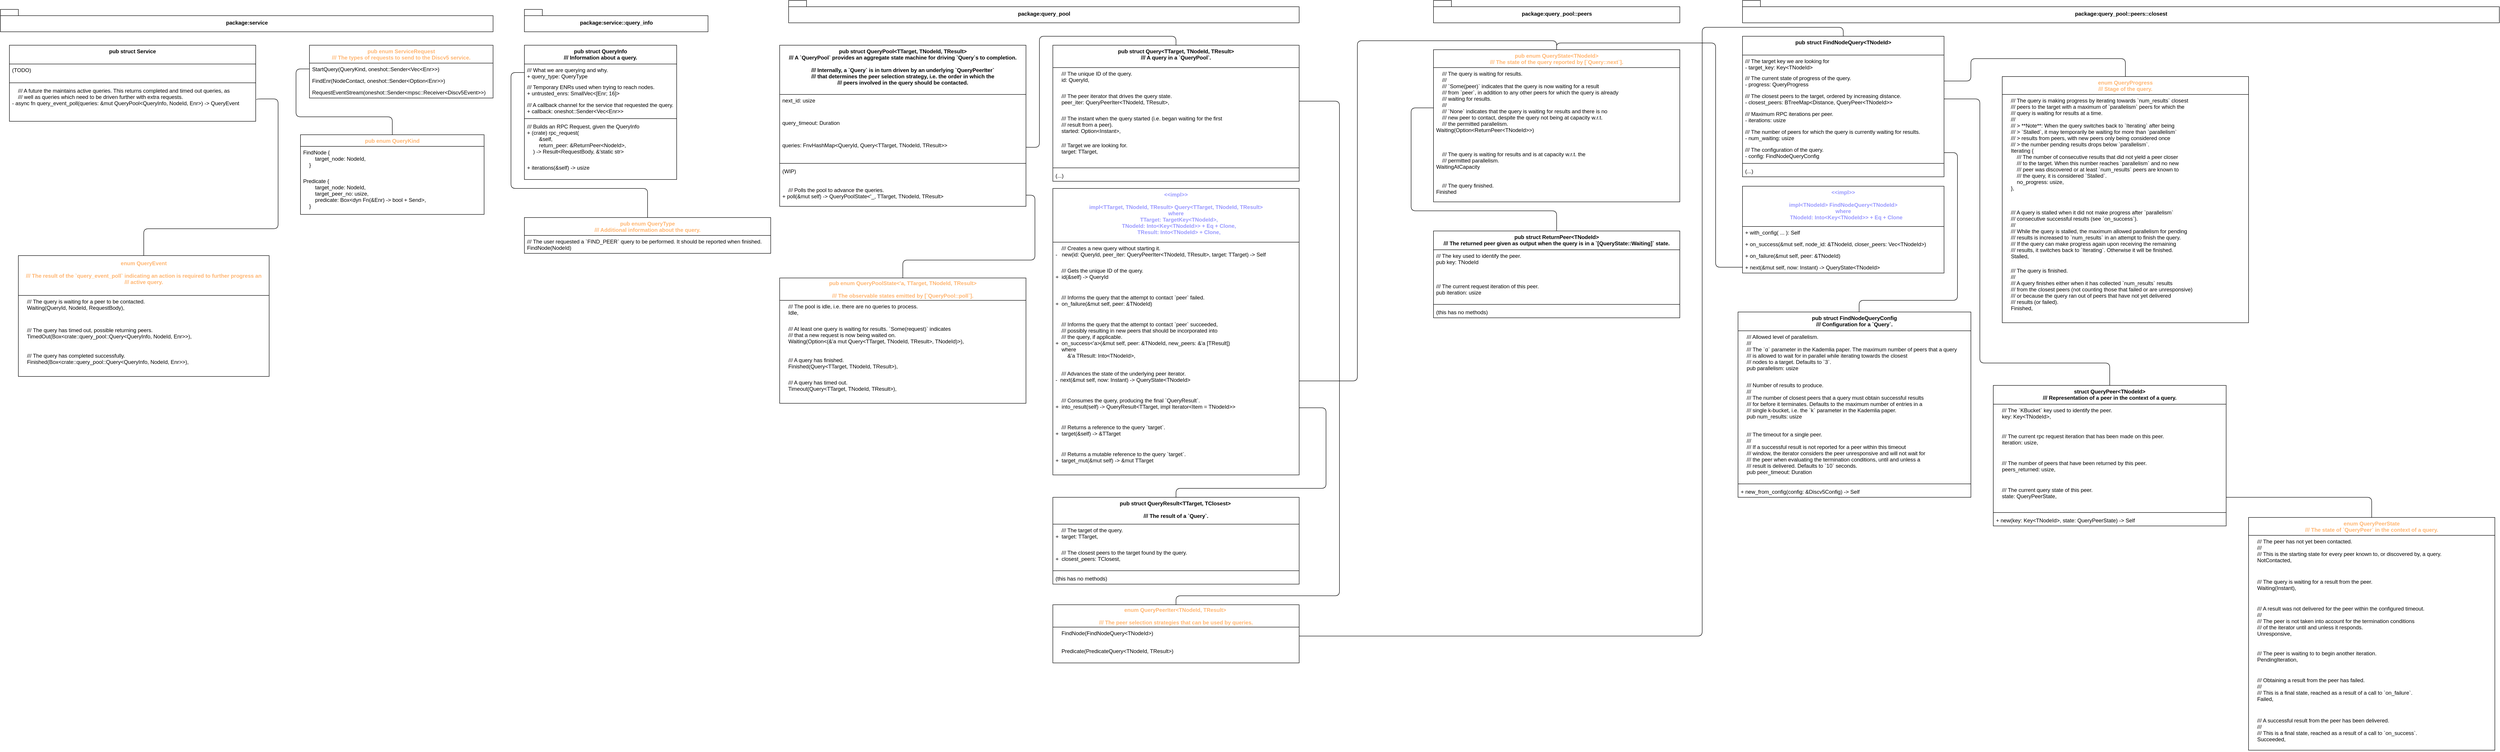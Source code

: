 <mxfile version="13.6.5">
    <diagram id="A8SA5iqdQammDAhF5BSR" name="Page-1">
        <mxGraphModel dx="2166" dy="865" grid="1" gridSize="10" guides="1" tooltips="1" connect="1" arrows="1" fold="1" page="1" pageScale="1" pageWidth="827" pageHeight="1169" math="0" shadow="0">
            <root>
                <mxCell id="0"/>
                <mxCell id="1" parent="0"/>
                <mxCell id="6" value="package:service" style="shape=folder;fontStyle=1;spacingTop=10;tabWidth=40;tabHeight=14;tabPosition=left;html=1;" parent="1" vertex="1">
                    <mxGeometry x="-650" y="40" width="1100" height="50" as="geometry"/>
                </mxCell>
                <mxCell id="7" value="pub enum ServiceRequest&#10;/// The types of requests to send to the Discv5 service." style="swimlane;fontStyle=1;childLayout=stackLayout;horizontal=1;startSize=40;fillColor=none;horizontalStack=0;resizeParent=1;resizeParentMax=0;resizeLast=0;collapsible=1;marginBottom=0;fontColor=#FFB570;" parent="1" vertex="1">
                    <mxGeometry x="40" y="120" width="410" height="118" as="geometry">
                        <mxRectangle x="90" y="140" width="90" height="26" as="alternateBounds"/>
                    </mxGeometry>
                </mxCell>
                <mxCell id="8" value="StartQuery(QueryKind, oneshot::Sender&lt;Vec&lt;Enr&gt;&gt;)" style="text;strokeColor=none;fillColor=none;align=left;verticalAlign=top;spacingLeft=4;spacingRight=4;overflow=hidden;rotatable=0;points=[[0,0.5],[1,0.5]];portConstraint=eastwest;" parent="7" vertex="1">
                    <mxGeometry y="40" width="410" height="26" as="geometry"/>
                </mxCell>
                <mxCell id="9" value="FindEnr(NodeContact, oneshot::Sender&lt;Option&lt;Enr&gt;&gt;)" style="text;strokeColor=none;fillColor=none;align=left;verticalAlign=top;spacingLeft=4;spacingRight=4;overflow=hidden;rotatable=0;points=[[0,0.5],[1,0.5]];portConstraint=eastwest;" parent="7" vertex="1">
                    <mxGeometry y="66" width="410" height="26" as="geometry"/>
                </mxCell>
                <mxCell id="10" value="RequestEventStream(oneshot::Sender&lt;mpsc::Receiver&lt;Discv5Event&gt;&gt;)" style="text;strokeColor=none;fillColor=none;align=left;verticalAlign=top;spacingLeft=4;spacingRight=4;overflow=hidden;rotatable=0;points=[[0,0.5],[1,0.5]];portConstraint=eastwest;" parent="7" vertex="1">
                    <mxGeometry y="92" width="410" height="26" as="geometry"/>
                </mxCell>
                <mxCell id="15" value="" style="endArrow=none;html=1;edgeStyle=orthogonalEdgeStyle;entryX=0.5;entryY=0;entryDx=0;entryDy=0;" parent="1" source="8" target="11" edge="1">
                    <mxGeometry relative="1" as="geometry">
                        <mxPoint x="110" y="550" as="sourcePoint"/>
                        <mxPoint x="270" y="550" as="targetPoint"/>
                        <Array as="points">
                            <mxPoint x="10" y="173"/>
                            <mxPoint x="10" y="280"/>
                            <mxPoint x="225" y="280"/>
                        </Array>
                    </mxGeometry>
                </mxCell>
                <mxCell id="11" value="pub enum QueryKind" style="swimlane;fontStyle=1;childLayout=stackLayout;horizontal=1;startSize=26;fillColor=none;horizontalStack=0;resizeParent=1;resizeParentMax=0;resizeLast=0;collapsible=1;marginBottom=0;fontColor=#FFB570;" parent="1" vertex="1">
                    <mxGeometry x="20" y="320" width="410" height="178" as="geometry">
                        <mxRectangle x="90" y="140" width="90" height="26" as="alternateBounds"/>
                    </mxGeometry>
                </mxCell>
                <mxCell id="12" value="FindNode {&#10;        target_node: NodeId,&#10;    }" style="text;strokeColor=none;fillColor=none;align=left;verticalAlign=top;spacingLeft=4;spacingRight=4;overflow=hidden;rotatable=0;points=[[0,0.5],[1,0.5]];portConstraint=eastwest;" parent="11" vertex="1">
                    <mxGeometry y="26" width="410" height="64" as="geometry"/>
                </mxCell>
                <mxCell id="13" value="Predicate {&#10;        target_node: NodeId,&#10;        target_peer_no: usize,&#10;        predicate: Box&lt;dyn Fn(&amp;Enr) -&gt; bool + Send&gt;,&#10;    }" style="text;strokeColor=none;fillColor=none;align=left;verticalAlign=top;spacingLeft=4;spacingRight=4;overflow=hidden;rotatable=0;points=[[0,0.5],[1,0.5]];portConstraint=eastwest;" parent="11" vertex="1">
                    <mxGeometry y="90" width="410" height="88" as="geometry"/>
                </mxCell>
                <mxCell id="18" value="package:service::query_info" style="shape=folder;fontStyle=1;spacingTop=10;tabWidth=40;tabHeight=14;tabPosition=left;html=1;" parent="1" vertex="1">
                    <mxGeometry x="520" y="40" width="410" height="50" as="geometry"/>
                </mxCell>
                <mxCell id="19" value="pub struct QueryInfo&#10;/// Information about a query." style="swimlane;fontStyle=1;align=center;verticalAlign=top;childLayout=stackLayout;horizontal=1;startSize=42;horizontalStack=0;resizeParent=1;resizeParentMax=0;resizeLast=0;collapsible=1;marginBottom=0;" parent="1" vertex="1">
                    <mxGeometry x="520" y="120" width="340" height="300" as="geometry"/>
                </mxCell>
                <mxCell id="20" value="/// What we are querying and why.&#10;+ query_type: QueryType" style="text;strokeColor=none;fillColor=none;align=left;verticalAlign=top;spacingLeft=4;spacingRight=4;overflow=hidden;rotatable=0;points=[[0,0.5],[1,0.5]];portConstraint=eastwest;" parent="19" vertex="1">
                    <mxGeometry y="42" width="340" height="38" as="geometry"/>
                </mxCell>
                <mxCell id="25" value="/// Temporary ENRs used when trying to reach nodes.&#10;+ untrusted_enrs: SmallVec&lt;[Enr; 16]&gt;" style="text;strokeColor=none;fillColor=none;align=left;verticalAlign=top;spacingLeft=4;spacingRight=4;overflow=hidden;rotatable=0;points=[[0,0.5],[1,0.5]];portConstraint=eastwest;" parent="19" vertex="1">
                    <mxGeometry y="80" width="340" height="40" as="geometry"/>
                </mxCell>
                <mxCell id="26" value="/// A callback channel for the service that requested the query.&#10;+ callback: oneshot::Sender&lt;Vec&lt;Enr&gt;&gt;" style="text;strokeColor=none;fillColor=none;align=left;verticalAlign=top;spacingLeft=4;spacingRight=4;overflow=hidden;rotatable=0;points=[[0,0.5],[1,0.5]];portConstraint=eastwest;" parent="19" vertex="1">
                    <mxGeometry y="120" width="340" height="40" as="geometry"/>
                </mxCell>
                <mxCell id="21" value="" style="line;strokeWidth=1;fillColor=none;align=left;verticalAlign=middle;spacingTop=-1;spacingLeft=3;spacingRight=3;rotatable=0;labelPosition=right;points=[];portConstraint=eastwest;" parent="19" vertex="1">
                    <mxGeometry y="160" width="340" height="8" as="geometry"/>
                </mxCell>
                <mxCell id="22" value="/// Builds an RPC Request, given the QueryInfo&#10;+ (crate) rpc_request(&#10;        &amp;self,&#10;        return_peer: &amp;ReturnPeer&lt;NodeId&gt;,&#10;    ) -&gt; Result&lt;RequestBody, &amp;'static str&gt;" style="text;strokeColor=none;fillColor=none;align=left;verticalAlign=top;spacingLeft=4;spacingRight=4;overflow=hidden;rotatable=0;points=[[0,0.5],[1,0.5]];portConstraint=eastwest;" parent="19" vertex="1">
                    <mxGeometry y="168" width="340" height="92" as="geometry"/>
                </mxCell>
                <mxCell id="94" value="+ iterations(&amp;self) -&gt; usize" style="text;strokeColor=none;fillColor=none;align=left;verticalAlign=top;spacingLeft=4;spacingRight=4;overflow=hidden;rotatable=0;points=[[0,0.5],[1,0.5]];portConstraint=eastwest;" vertex="1" parent="19">
                    <mxGeometry y="260" width="340" height="40" as="geometry"/>
                </mxCell>
                <mxCell id="31" value="" style="endArrow=none;html=1;edgeStyle=orthogonalEdgeStyle;exitX=0;exitY=0.5;exitDx=0;exitDy=0;entryX=0.5;entryY=0;entryDx=0;entryDy=0;" parent="1" source="20" target="27" edge="1">
                    <mxGeometry relative="1" as="geometry">
                        <mxPoint x="590" y="580" as="sourcePoint"/>
                        <mxPoint x="750" y="580" as="targetPoint"/>
                        <Array as="points">
                            <mxPoint x="490" y="181"/>
                            <mxPoint x="490" y="440"/>
                            <mxPoint x="795" y="440"/>
                        </Array>
                    </mxGeometry>
                </mxCell>
                <mxCell id="34" value="package:query_pool::peers::closest" style="shape=folder;fontStyle=1;spacingTop=10;tabWidth=40;tabHeight=14;tabPosition=left;html=1;" parent="1" vertex="1">
                    <mxGeometry x="3240" y="20" width="1690" height="50" as="geometry"/>
                </mxCell>
                <mxCell id="55" value="" style="endArrow=none;html=1;edgeStyle=orthogonalEdgeStyle;entryX=0.52;entryY=-0.001;entryDx=0;entryDy=0;entryPerimeter=0;" parent="1" source="44" target="45" edge="1">
                    <mxGeometry relative="1" as="geometry">
                        <mxPoint x="3070" y="640" as="sourcePoint"/>
                        <mxPoint x="3230" y="640" as="targetPoint"/>
                        <Array as="points">
                            <mxPoint x="3720" y="360"/>
                            <mxPoint x="3720" y="690"/>
                            <mxPoint x="3500" y="690"/>
                        </Array>
                    </mxGeometry>
                </mxCell>
                <mxCell id="79" value="" style="endArrow=none;html=1;edgeStyle=orthogonalEdgeStyle;fontColor=#FFB570;entryX=0.5;entryY=0;entryDx=0;entryDy=0;exitX=0;exitY=0.5;exitDx=0;exitDy=0;" edge="1" parent="1" source="74" target="75">
                    <mxGeometry relative="1" as="geometry">
                        <mxPoint x="2836" y="690" as="sourcePoint"/>
                        <mxPoint x="2216" y="860" as="targetPoint"/>
                        <Array as="points">
                            <mxPoint x="3180" y="616"/>
                            <mxPoint x="3180" y="115"/>
                            <mxPoint x="2825" y="115"/>
                        </Array>
                    </mxGeometry>
                </mxCell>
                <mxCell id="27" value="pub enum QueryType&#10;/// Additional information about the query." style="swimlane;fontStyle=1;childLayout=stackLayout;horizontal=1;startSize=40;fillColor=none;horizontalStack=0;resizeParent=1;resizeParentMax=0;resizeLast=0;collapsible=1;marginBottom=0;labelBackgroundColor=none;fontColor=#FFB570;" parent="1" vertex="1">
                    <mxGeometry x="520" y="505" width="550" height="80" as="geometry">
                        <mxRectangle x="90" y="140" width="90" height="26" as="alternateBounds"/>
                    </mxGeometry>
                </mxCell>
                <mxCell id="28" value="/// The user requested a `FIND_PEER` query to be performed. It should be reported when finished.&#10;FindNode(NodeId)" style="text;strokeColor=none;fillColor=none;align=left;verticalAlign=top;spacingLeft=4;spacingRight=4;overflow=hidden;rotatable=0;points=[[0,0.5],[1,0.5]];portConstraint=eastwest;" parent="27" vertex="1">
                    <mxGeometry y="40" width="550" height="40" as="geometry"/>
                </mxCell>
                <mxCell id="95" value="" style="endArrow=none;html=1;edgeStyle=orthogonalEdgeStyle;fontColor=#FFB570;exitX=0;exitY=0.5;exitDx=0;exitDy=0;entryX=0.5;entryY=0;entryDx=0;entryDy=0;" edge="1" parent="1" source="76" target="82">
                    <mxGeometry relative="1" as="geometry">
                        <mxPoint x="2070" y="500" as="sourcePoint"/>
                        <mxPoint x="2220" y="510" as="targetPoint"/>
                        <Array as="points">
                            <mxPoint x="2500" y="260"/>
                            <mxPoint x="2500" y="490"/>
                            <mxPoint x="2825" y="490"/>
                        </Array>
                    </mxGeometry>
                </mxCell>
                <mxCell id="98" value="package:query_pool::peers" style="shape=folder;fontStyle=1;spacingTop=10;tabWidth=40;tabHeight=14;tabPosition=left;html=1;" vertex="1" parent="1">
                    <mxGeometry x="2550" y="20" width="550.06" height="50" as="geometry"/>
                </mxCell>
                <mxCell id="103" value="" style="endArrow=none;html=1;edgeStyle=orthogonalEdgeStyle;entryX=0.5;entryY=0;entryDx=0;entryDy=0;exitX=1;exitY=0.5;exitDx=0;exitDy=0;" edge="1" parent="1" source="37" target="99">
                    <mxGeometry relative="1" as="geometry">
                        <mxPoint x="3700" y="370" as="sourcePoint"/>
                        <mxPoint x="4040.4" y="160.586" as="targetPoint"/>
                        <Array as="points">
                            <mxPoint x="3750" y="200"/>
                            <mxPoint x="3750" y="150"/>
                            <mxPoint x="4095" y="150"/>
                        </Array>
                    </mxGeometry>
                </mxCell>
                <mxCell id="111" value="" style="endArrow=none;html=1;edgeStyle=orthogonalEdgeStyle;entryX=0.5;entryY=0;entryDx=0;entryDy=0;exitX=1;exitY=0.5;exitDx=0;exitDy=0;" edge="1" parent="1" source="38" target="104">
                    <mxGeometry relative="1" as="geometry">
                        <mxPoint x="3700" y="370.059" as="sourcePoint"/>
                        <mxPoint x="4040.4" y="160.586" as="targetPoint"/>
                        <Array as="points">
                            <mxPoint x="3770" y="240"/>
                            <mxPoint x="3770" y="830"/>
                            <mxPoint x="4060" y="830"/>
                        </Array>
                    </mxGeometry>
                </mxCell>
                <mxCell id="119" value="" style="endArrow=none;html=1;edgeStyle=orthogonalEdgeStyle;exitX=1;exitY=0.5;exitDx=0;exitDy=0;entryX=0.5;entryY=0;entryDx=0;entryDy=0;" edge="1" parent="1" source="110" target="112">
                    <mxGeometry relative="1" as="geometry">
                        <mxPoint x="3700" y="250" as="sourcePoint"/>
                        <mxPoint x="4339.06" y="590" as="targetPoint"/>
                        <Array as="points">
                            <mxPoint x="4645" y="1130"/>
                        </Array>
                    </mxGeometry>
                </mxCell>
                <mxCell id="120" value="package:query_pool" style="shape=folder;fontStyle=1;spacingTop=10;tabWidth=40;tabHeight=14;tabPosition=left;html=1;" vertex="1" parent="1">
                    <mxGeometry x="1110" y="20" width="1140" height="50" as="geometry"/>
                </mxCell>
                <mxCell id="121" value="pub struct QueryPool&lt;TTarget, TNodeId, TResult&gt;&#10;/// A `QueryPool` provides an aggregate state machine for driving `Query`s to completion.&#10;&#10;/// Internally, a `Query` is in turn driven by an underlying `QueryPeerIter`&#10;/// that determines the peer selection strategy, i.e. the order in which the&#10;/// peers involved in the query should be contacted.&#10;" style="swimlane;fontStyle=1;align=center;verticalAlign=top;childLayout=stackLayout;horizontal=1;startSize=110;horizontalStack=0;resizeParent=1;resizeParentMax=0;resizeLast=0;collapsible=1;marginBottom=0;" vertex="1" parent="1">
                    <mxGeometry x="1090" y="120" width="550" height="360" as="geometry"/>
                </mxCell>
                <mxCell id="122" value="next_id: usize" style="text;strokeColor=none;fillColor=none;align=left;verticalAlign=top;spacingLeft=4;spacingRight=4;overflow=hidden;rotatable=0;points=[[0,0.5],[1,0.5]];portConstraint=eastwest;" vertex="1" parent="121">
                    <mxGeometry y="110" width="550" height="50" as="geometry"/>
                </mxCell>
                <mxCell id="123" value="query_timeout: Duration" style="text;strokeColor=none;fillColor=none;align=left;verticalAlign=top;spacingLeft=4;spacingRight=4;overflow=hidden;rotatable=0;points=[[0,0.5],[1,0.5]];portConstraint=eastwest;" vertex="1" parent="121">
                    <mxGeometry y="160" width="550" height="50" as="geometry"/>
                </mxCell>
                <mxCell id="128" value="queries: FnvHashMap&lt;QueryId, Query&lt;TTarget, TNodeId, TResult&gt;&gt;" style="text;strokeColor=none;fillColor=none;align=left;verticalAlign=top;spacingLeft=4;spacingRight=4;overflow=hidden;rotatable=0;points=[[0,0.5],[1,0.5]];portConstraint=eastwest;" vertex="1" parent="121">
                    <mxGeometry y="210" width="550" height="50" as="geometry"/>
                </mxCell>
                <mxCell id="124" value="" style="line;strokeWidth=1;fillColor=none;align=left;verticalAlign=middle;spacingTop=-1;spacingLeft=3;spacingRight=3;rotatable=0;labelPosition=right;points=[];portConstraint=eastwest;" vertex="1" parent="121">
                    <mxGeometry y="260" width="550" height="8" as="geometry"/>
                </mxCell>
                <mxCell id="125" value="(WIP)" style="text;strokeColor=none;fillColor=none;align=left;verticalAlign=top;spacingLeft=4;spacingRight=4;overflow=hidden;rotatable=0;points=[[0,0.5],[1,0.5]];portConstraint=eastwest;" vertex="1" parent="121">
                    <mxGeometry y="268" width="550" height="42" as="geometry"/>
                </mxCell>
                <mxCell id="177" value="    /// Polls the pool to advance the queries.&#10;+ poll(&amp;mut self) -&gt; QueryPoolState&lt;'_, TTarget, TNodeId, TResult&gt;" style="text;strokeColor=none;fillColor=none;align=left;verticalAlign=top;spacingLeft=4;spacingRight=4;overflow=hidden;rotatable=0;points=[[0,0.5],[1,0.5]];portConstraint=eastwest;" vertex="1" parent="121">
                    <mxGeometry y="310" width="550" height="50" as="geometry"/>
                </mxCell>
                <mxCell id="150" value="" style="endArrow=none;html=1;edgeStyle=orthogonalEdgeStyle;fontColor=#FFB570;exitX=0.5;exitY=0;exitDx=0;exitDy=0;entryX=1;entryY=0.5;entryDx=0;entryDy=0;" edge="1" parent="1" source="75" target="146">
                    <mxGeometry relative="1" as="geometry">
                        <mxPoint x="1740" y="265" as="sourcePoint"/>
                        <mxPoint x="2015.0" y="540" as="targetPoint"/>
                        <Array as="points">
                            <mxPoint x="2825" y="110"/>
                            <mxPoint x="2380" y="110"/>
                            <mxPoint x="2380" y="870"/>
                        </Array>
                    </mxGeometry>
                </mxCell>
                <mxCell id="158" value="" style="endArrow=none;html=1;edgeStyle=orthogonalEdgeStyle;fontColor=#FFB570;exitX=1;exitY=0.5;exitDx=0;exitDy=0;entryX=0.5;entryY=0;entryDx=0;entryDy=0;" edge="1" parent="1" source="147" target="151">
                    <mxGeometry relative="1" as="geometry">
                        <mxPoint x="1859.94" y="1100" as="sourcePoint"/>
                        <mxPoint x="2134.94" y="1375" as="targetPoint"/>
                        <Array as="points">
                            <mxPoint x="2310" y="930"/>
                            <mxPoint x="2310" y="1110"/>
                            <mxPoint x="1975" y="1110"/>
                        </Array>
                    </mxGeometry>
                </mxCell>
                <mxCell id="159" value="" style="endArrow=none;html=1;edgeStyle=orthogonalEdgeStyle;fontColor=#FFB570;exitX=1;exitY=0.361;exitDx=0;exitDy=0;entryX=0.5;entryY=0;entryDx=0;entryDy=0;exitPerimeter=0;" edge="1" parent="1" source="128" target="129">
                    <mxGeometry relative="1" as="geometry">
                        <mxPoint x="1749.94" y="364" as="sourcePoint"/>
                        <mxPoint x="2024.94" y="639" as="targetPoint"/>
                        <Array as="points">
                            <mxPoint x="1670" y="348"/>
                            <mxPoint x="1670" y="100"/>
                            <mxPoint x="1975" y="100"/>
                        </Array>
                    </mxGeometry>
                </mxCell>
                <mxCell id="35" value="pub struct FindNodeQuery&lt;TNodeId&gt;" style="swimlane;fontStyle=1;align=center;verticalAlign=top;childLayout=stackLayout;horizontal=1;startSize=42;horizontalStack=0;resizeParent=1;resizeParentMax=0;resizeLast=0;collapsible=1;marginBottom=0;" parent="1" vertex="1">
                    <mxGeometry x="3240" y="100" width="450" height="314" as="geometry"/>
                </mxCell>
                <mxCell id="36" value="/// The target key we are looking for&#10;- target_key: Key&lt;TNodeId&gt;" style="text;strokeColor=none;fillColor=none;align=left;verticalAlign=top;spacingLeft=4;spacingRight=4;overflow=hidden;rotatable=0;points=[[0,0.5],[1,0.5]];portConstraint=eastwest;" parent="35" vertex="1">
                    <mxGeometry y="42" width="450" height="38" as="geometry"/>
                </mxCell>
                <mxCell id="37" value="/// The current state of progress of the query.&#10;- progress: QueryProgress" style="text;strokeColor=none;fillColor=none;align=left;verticalAlign=top;spacingLeft=4;spacingRight=4;overflow=hidden;rotatable=0;points=[[0,0.5],[1,0.5]];portConstraint=eastwest;" parent="35" vertex="1">
                    <mxGeometry y="80" width="450" height="40" as="geometry"/>
                </mxCell>
                <mxCell id="38" value="/// The closest peers to the target, ordered by increasing distance.&#10;- closest_peers: BTreeMap&lt;Distance, QueryPeer&lt;TNodeId&gt;&gt;" style="text;strokeColor=none;fillColor=none;align=left;verticalAlign=top;spacingLeft=4;spacingRight=4;overflow=hidden;rotatable=0;points=[[0,0.5],[1,0.5]];portConstraint=eastwest;" parent="35" vertex="1">
                    <mxGeometry y="120" width="450" height="40" as="geometry"/>
                </mxCell>
                <mxCell id="42" value="/// Maximum RPC iterations per peer.&#10;- iterations: usize" style="text;strokeColor=none;fillColor=none;align=left;verticalAlign=top;spacingLeft=4;spacingRight=4;overflow=hidden;rotatable=0;points=[[0,0.5],[1,0.5]];portConstraint=eastwest;" parent="35" vertex="1">
                    <mxGeometry y="160" width="450" height="40" as="geometry"/>
                </mxCell>
                <mxCell id="43" value="/// The number of peers for which the query is currently waiting for results.&#10;- num_waiting: usize" style="text;strokeColor=none;fillColor=none;align=left;verticalAlign=top;spacingLeft=4;spacingRight=4;overflow=hidden;rotatable=0;points=[[0,0.5],[1,0.5]];portConstraint=eastwest;" parent="35" vertex="1">
                    <mxGeometry y="200" width="450" height="40" as="geometry"/>
                </mxCell>
                <mxCell id="44" value="/// The configuration of the query.&#10;- config: FindNodeQueryConfig" style="text;strokeColor=none;fillColor=none;align=left;verticalAlign=top;spacingLeft=4;spacingRight=4;overflow=hidden;rotatable=0;points=[[0,0.5],[1,0.5]];portConstraint=eastwest;" parent="35" vertex="1">
                    <mxGeometry y="240" width="450" height="40" as="geometry"/>
                </mxCell>
                <mxCell id="39" value="" style="line;strokeWidth=1;fillColor=none;align=left;verticalAlign=middle;spacingTop=-1;spacingLeft=3;spacingRight=3;rotatable=0;labelPosition=right;points=[];portConstraint=eastwest;" parent="35" vertex="1">
                    <mxGeometry y="280" width="450" height="8" as="geometry"/>
                </mxCell>
                <mxCell id="41" value="(...)" style="text;strokeColor=none;fillColor=none;align=left;verticalAlign=top;spacingLeft=4;spacingRight=4;overflow=hidden;rotatable=0;points=[[0,0.5],[1,0.5]];portConstraint=eastwest;" parent="35" vertex="1">
                    <mxGeometry y="288" width="450" height="26" as="geometry"/>
                </mxCell>
                <mxCell id="63" value="&lt;&lt;impl&gt;&gt;&#10;&#10;impl&lt;TNodeId&gt; FindNodeQuery&lt;TNodeId&gt;&#10;where&#10;    TNodeId: Into&lt;Key&lt;TNodeId&gt;&gt; + Eq + Clone" style="swimlane;fontStyle=1;align=center;verticalAlign=top;childLayout=stackLayout;horizontal=1;startSize=90;horizontalStack=0;resizeParent=1;resizeParentMax=0;resizeLast=0;collapsible=1;marginBottom=0;fontColor=#9999FF;" vertex="1" parent="1">
                    <mxGeometry x="3240" y="435" width="450" height="194" as="geometry"/>
                </mxCell>
                <mxCell id="71" value="+ with_config( ... ): Self" style="text;strokeColor=none;fillColor=none;align=left;verticalAlign=top;spacingLeft=4;spacingRight=4;overflow=hidden;rotatable=0;points=[[0,0.5],[1,0.5]];portConstraint=eastwest;" vertex="1" parent="63">
                    <mxGeometry y="90" width="450" height="26" as="geometry"/>
                </mxCell>
                <mxCell id="72" value="+ on_success(&amp;mut self, node_id: &amp;TNodeId, closer_peers: Vec&lt;TNodeId&gt;)" style="text;strokeColor=none;fillColor=none;align=left;verticalAlign=top;spacingLeft=4;spacingRight=4;overflow=hidden;rotatable=0;points=[[0,0.5],[1,0.5]];portConstraint=eastwest;" vertex="1" parent="63">
                    <mxGeometry y="116" width="450" height="26" as="geometry"/>
                </mxCell>
                <mxCell id="73" value="+ on_failure(&amp;mut self, peer: &amp;TNodeId)" style="text;strokeColor=none;fillColor=none;align=left;verticalAlign=top;spacingLeft=4;spacingRight=4;overflow=hidden;rotatable=0;points=[[0,0.5],[1,0.5]];portConstraint=eastwest;" vertex="1" parent="63">
                    <mxGeometry y="142" width="450" height="26" as="geometry"/>
                </mxCell>
                <mxCell id="74" value="+ next(&amp;mut self, now: Instant) -&gt; QueryState&lt;TNodeId&gt;" style="text;strokeColor=none;fillColor=none;align=left;verticalAlign=top;spacingLeft=4;spacingRight=4;overflow=hidden;rotatable=0;points=[[0,0.5],[1,0.5]];portConstraint=eastwest;" vertex="1" parent="63">
                    <mxGeometry y="168" width="450" height="26" as="geometry"/>
                </mxCell>
                <mxCell id="75" value="pub enum QueryState&lt;TNodeId&gt;&#10;/// The state of the query reported by [`Query::next`]." style="swimlane;fontStyle=1;childLayout=stackLayout;horizontal=1;startSize=40;fillColor=none;horizontalStack=0;resizeParent=1;resizeParentMax=0;resizeLast=0;collapsible=1;marginBottom=0;fontColor=#FFB570;" vertex="1" parent="1">
                    <mxGeometry x="2550" y="130" width="550" height="340" as="geometry">
                        <mxRectangle x="90" y="140" width="90" height="26" as="alternateBounds"/>
                    </mxGeometry>
                </mxCell>
                <mxCell id="76" value="    /// The query is waiting for results.&#10;    ///&#10;    /// `Some(peer)` indicates that the query is now waiting for a result&#10;    /// from `peer`, in addition to any other peers for which the query is already&#10;    /// waiting for results.&#10;    ///&#10;    /// `None` indicates that the query is waiting for results and there is no&#10;    /// new peer to contact, despite the query not being at capacity w.r.t.&#10;    /// the permitted parallelism.&#10;Waiting(Option&lt;ReturnPeer&lt;TNodeId&gt;&gt;)" style="text;strokeColor=none;fillColor=none;align=left;verticalAlign=top;spacingLeft=4;spacingRight=4;overflow=hidden;rotatable=0;points=[[0,0.5],[1,0.5]];portConstraint=eastwest;" vertex="1" parent="75">
                    <mxGeometry y="40" width="550" height="180" as="geometry"/>
                </mxCell>
                <mxCell id="77" value="    /// The query is waiting for results and is at capacity w.r.t. the&#10;    /// permitted parallelism.&#10;WaitingAtCapacity" style="text;strokeColor=none;fillColor=none;align=left;verticalAlign=top;spacingLeft=4;spacingRight=4;overflow=hidden;rotatable=0;points=[[0,0.5],[1,0.5]];portConstraint=eastwest;" vertex="1" parent="75">
                    <mxGeometry y="220" width="550" height="70" as="geometry"/>
                </mxCell>
                <mxCell id="78" value="    /// The query finished.&#10;Finished" style="text;strokeColor=none;fillColor=none;align=left;verticalAlign=top;spacingLeft=4;spacingRight=4;overflow=hidden;rotatable=0;points=[[0,0.5],[1,0.5]];portConstraint=eastwest;" vertex="1" parent="75">
                    <mxGeometry y="290" width="550" height="50" as="geometry"/>
                </mxCell>
                <mxCell id="82" value="pub struct ReturnPeer&lt;TNodeId&gt;&#10;/// The returned peer given as output when the query is in a `[QueryState::Waiting]` state." style="swimlane;fontStyle=1;align=center;verticalAlign=top;childLayout=stackLayout;horizontal=1;startSize=42;horizontalStack=0;resizeParent=1;resizeParentMax=0;resizeLast=0;collapsible=1;marginBottom=0;" vertex="1" parent="1">
                    <mxGeometry x="2550" y="535" width="550" height="194" as="geometry"/>
                </mxCell>
                <mxCell id="83" value="/// The key used to identify the peer.&#10;pub key: TNodeId" style="text;strokeColor=none;fillColor=none;align=left;verticalAlign=top;spacingLeft=4;spacingRight=4;overflow=hidden;rotatable=0;points=[[0,0.5],[1,0.5]];portConstraint=eastwest;" vertex="1" parent="82">
                    <mxGeometry y="42" width="550" height="68" as="geometry"/>
                </mxCell>
                <mxCell id="84" value="/// The current request iteration of this peer.&#10;pub iteration: usize" style="text;strokeColor=none;fillColor=none;align=left;verticalAlign=top;spacingLeft=4;spacingRight=4;overflow=hidden;rotatable=0;points=[[0,0.5],[1,0.5]];portConstraint=eastwest;" vertex="1" parent="82">
                    <mxGeometry y="110" width="550" height="50" as="geometry"/>
                </mxCell>
                <mxCell id="86" value="" style="line;strokeWidth=1;fillColor=none;align=left;verticalAlign=middle;spacingTop=-1;spacingLeft=3;spacingRight=3;rotatable=0;labelPosition=right;points=[];portConstraint=eastwest;" vertex="1" parent="82">
                    <mxGeometry y="160" width="550" height="8" as="geometry"/>
                </mxCell>
                <mxCell id="87" value="(this has no methods)" style="text;strokeColor=none;fillColor=none;align=left;verticalAlign=top;spacingLeft=4;spacingRight=4;overflow=hidden;rotatable=0;points=[[0,0.5],[1,0.5]];portConstraint=eastwest;" vertex="1" parent="82">
                    <mxGeometry y="168" width="550" height="26" as="geometry"/>
                </mxCell>
                <mxCell id="129" value="pub struct Query&lt;TTarget, TNodeId, TResult&gt;&#10;/// A query in a `QueryPool`." style="swimlane;fontStyle=1;align=center;verticalAlign=top;childLayout=stackLayout;horizontal=1;startSize=50;horizontalStack=0;resizeParent=1;resizeParentMax=0;resizeLast=0;collapsible=1;marginBottom=0;" vertex="1" parent="1">
                    <mxGeometry x="1700" y="120" width="550" height="304" as="geometry"/>
                </mxCell>
                <mxCell id="130" value="    /// The unique ID of the query.&#10;    id: QueryId," style="text;strokeColor=none;fillColor=none;align=left;verticalAlign=top;spacingLeft=4;spacingRight=4;overflow=hidden;rotatable=0;points=[[0,0.5],[1,0.5]];portConstraint=eastwest;" vertex="1" parent="129">
                    <mxGeometry y="50" width="550" height="50" as="geometry"/>
                </mxCell>
                <mxCell id="131" value="    /// The peer iterator that drives the query state.&#10;    peer_iter: QueryPeerIter&lt;TNodeId, TResult&gt;,&#10;" style="text;strokeColor=none;fillColor=none;align=left;verticalAlign=top;spacingLeft=4;spacingRight=4;overflow=hidden;rotatable=0;points=[[0,0.5],[1,0.5]];portConstraint=eastwest;" vertex="1" parent="129">
                    <mxGeometry y="100" width="550" height="50" as="geometry"/>
                </mxCell>
                <mxCell id="139" value="    /// The instant when the query started (i.e. began waiting for the first&#10;    /// result from a peer).&#10;    started: Option&lt;Instant&gt;,&#10;" style="text;strokeColor=none;fillColor=none;align=left;verticalAlign=top;spacingLeft=4;spacingRight=4;overflow=hidden;rotatable=0;points=[[0,0.5],[1,0.5]];portConstraint=eastwest;" vertex="1" parent="129">
                    <mxGeometry y="150" width="550" height="60" as="geometry"/>
                </mxCell>
                <mxCell id="132" value="    /// Target we are looking for.&#10;    target: TTarget,&#10;" style="text;strokeColor=none;fillColor=none;align=left;verticalAlign=top;spacingLeft=4;spacingRight=4;overflow=hidden;rotatable=0;points=[[0,0.5],[1,0.5]];portConstraint=eastwest;" vertex="1" parent="129">
                    <mxGeometry y="210" width="550" height="60" as="geometry"/>
                </mxCell>
                <mxCell id="133" value="" style="line;strokeWidth=1;fillColor=none;align=left;verticalAlign=middle;spacingTop=-1;spacingLeft=3;spacingRight=3;rotatable=0;labelPosition=right;points=[];portConstraint=eastwest;" vertex="1" parent="129">
                    <mxGeometry y="270" width="550" height="8" as="geometry"/>
                </mxCell>
                <mxCell id="134" value="(...)" style="text;strokeColor=none;fillColor=none;align=left;verticalAlign=top;spacingLeft=4;spacingRight=4;overflow=hidden;rotatable=0;points=[[0,0.5],[1,0.5]];portConstraint=eastwest;" vertex="1" parent="129">
                    <mxGeometry y="278" width="550" height="26" as="geometry"/>
                </mxCell>
                <mxCell id="140" value="&lt;&lt;impl&gt;&gt;&#10;&#10;impl&lt;TTarget, TNodeId, TResult&gt; Query&lt;TTarget, TNodeId, TResult&gt;&#10;where&#10;    TTarget: TargetKey&lt;TNodeId&gt;,&#10;    TNodeId: Into&lt;Key&lt;TNodeId&gt;&gt; + Eq + Clone,&#10;    TResult: Into&lt;TNodeId&gt; + Clone,&#10;" style="swimlane;fontStyle=1;align=center;verticalAlign=top;childLayout=stackLayout;horizontal=1;startSize=120;horizontalStack=0;resizeParent=1;resizeParentMax=0;resizeLast=0;collapsible=1;marginBottom=0;fontColor=#9999FF;" vertex="1" parent="1">
                    <mxGeometry x="1700" y="440" width="550" height="640" as="geometry"/>
                </mxCell>
                <mxCell id="141" value="    /// Creates a new query without starting it.&#10;-   new(id: QueryId, peer_iter: QueryPeerIter&lt;TNodeId, TResult&gt;, target: TTarget) -&gt; Self &#10;" style="text;strokeColor=none;fillColor=none;align=left;verticalAlign=top;spacingLeft=4;spacingRight=4;overflow=hidden;rotatable=0;points=[[0,0.5],[1,0.5]];portConstraint=eastwest;" vertex="1" parent="140">
                    <mxGeometry y="120" width="550" height="50" as="geometry"/>
                </mxCell>
                <mxCell id="142" value="    /// Gets the unique ID of the query.&#10;+  id(&amp;self) -&gt; QueryId &#10;" style="text;strokeColor=none;fillColor=none;align=left;verticalAlign=top;spacingLeft=4;spacingRight=4;overflow=hidden;rotatable=0;points=[[0,0.5],[1,0.5]];portConstraint=eastwest;" vertex="1" parent="140">
                    <mxGeometry y="170" width="550" height="60" as="geometry"/>
                </mxCell>
                <mxCell id="143" value="    /// Informs the query that the attempt to contact `peer` failed.&#10;+  on_failure(&amp;mut self, peer: &amp;TNodeId)&#10;" style="text;strokeColor=none;fillColor=none;align=left;verticalAlign=top;spacingLeft=4;spacingRight=4;overflow=hidden;rotatable=0;points=[[0,0.5],[1,0.5]];portConstraint=eastwest;" vertex="1" parent="140">
                    <mxGeometry y="230" width="550" height="60" as="geometry"/>
                </mxCell>
                <mxCell id="145" value="    /// Informs the query that the attempt to contact `peer` succeeded,&#10;    /// possibly resulting in new peers that should be incorporated into&#10;    /// the query, if applicable.&#10;+  on_success&lt;'a&gt;(&amp;mut self, peer: &amp;TNodeId, new_peers: &amp;'a [TResult])&#10;    where&#10;        &amp;'a TResult: Into&lt;TNodeId&gt;,&#10;" style="text;strokeColor=none;fillColor=none;align=left;verticalAlign=top;spacingLeft=4;spacingRight=4;overflow=hidden;rotatable=0;points=[[0,0.5],[1,0.5]];portConstraint=eastwest;" vertex="1" parent="140">
                    <mxGeometry y="290" width="550" height="110" as="geometry"/>
                </mxCell>
                <mxCell id="146" value="    /// Advances the state of the underlying peer iterator.&#10;-  next(&amp;mut self, now: Instant) -&gt; QueryState&lt;TNodeId&gt;&#10;" style="text;strokeColor=none;fillColor=none;align=left;verticalAlign=top;spacingLeft=4;spacingRight=4;overflow=hidden;rotatable=0;points=[[0,0.5],[1,0.5]];portConstraint=eastwest;" vertex="1" parent="140">
                    <mxGeometry y="400" width="550" height="60" as="geometry"/>
                </mxCell>
                <mxCell id="147" value="    /// Consumes the query, producing the final `QueryResult`.&#10;+  into_result(self) -&gt; QueryResult&lt;TTarget, impl Iterator&lt;Item = TNodeId&gt;&gt;&#10;" style="text;strokeColor=none;fillColor=none;align=left;verticalAlign=top;spacingLeft=4;spacingRight=4;overflow=hidden;rotatable=0;points=[[0,0.5],[1,0.5]];portConstraint=eastwest;" vertex="1" parent="140">
                    <mxGeometry y="460" width="550" height="60" as="geometry"/>
                </mxCell>
                <mxCell id="148" value="    /// Returns a reference to the query `target`.&#10;+  target(&amp;self) -&gt; &amp;TTarget" style="text;strokeColor=none;fillColor=none;align=left;verticalAlign=top;spacingLeft=4;spacingRight=4;overflow=hidden;rotatable=0;points=[[0,0.5],[1,0.5]];portConstraint=eastwest;" vertex="1" parent="140">
                    <mxGeometry y="520" width="550" height="60" as="geometry"/>
                </mxCell>
                <mxCell id="144" value="    /// Returns a mutable reference to the query `target`.&#10;+  target_mut(&amp;mut self) -&gt; &amp;mut TTarget &#10;" style="text;strokeColor=none;fillColor=none;align=left;verticalAlign=top;spacingLeft=4;spacingRight=4;overflow=hidden;rotatable=0;points=[[0,0.5],[1,0.5]];portConstraint=eastwest;" vertex="1" parent="140">
                    <mxGeometry y="580" width="550" height="60" as="geometry"/>
                </mxCell>
                <mxCell id="189" value="pub struct Service" style="swimlane;fontStyle=1;align=center;verticalAlign=top;childLayout=stackLayout;horizontal=1;startSize=42;horizontalStack=0;resizeParent=1;resizeParentMax=0;resizeLast=0;collapsible=1;marginBottom=0;" vertex="1" parent="1">
                    <mxGeometry x="-630" y="120" width="550" height="170" as="geometry"/>
                </mxCell>
                <mxCell id="190" value="(TODO)" style="text;strokeColor=none;fillColor=none;align=left;verticalAlign=top;spacingLeft=4;spacingRight=4;overflow=hidden;rotatable=0;points=[[0,0.5],[1,0.5]];portConstraint=eastwest;" vertex="1" parent="189">
                    <mxGeometry y="42" width="550" height="38" as="geometry"/>
                </mxCell>
                <mxCell id="193" value="" style="line;strokeWidth=1;fillColor=none;align=left;verticalAlign=middle;spacingTop=-1;spacingLeft=3;spacingRight=3;rotatable=0;labelPosition=right;points=[];portConstraint=eastwest;" vertex="1" parent="189">
                    <mxGeometry y="80" width="550" height="8" as="geometry"/>
                </mxCell>
                <mxCell id="194" value="    /// A future the maintains active queries. This returns completed and timed out queries, as&#10;    /// well as queries which need to be driven further with extra requests.&#10;- async fn query_event_poll(queries: &amp;mut QueryPool&lt;QueryInfo, NodeId, Enr&gt;) -&gt; QueryEvent" style="text;strokeColor=none;fillColor=none;align=left;verticalAlign=top;spacingLeft=4;spacingRight=4;overflow=hidden;rotatable=0;points=[[0,0.5],[1,0.5]];portConstraint=eastwest;" vertex="1" parent="189">
                    <mxGeometry y="88" width="550" height="82" as="geometry"/>
                </mxCell>
                <mxCell id="151" value="pub struct QueryResult&lt;TTarget, TClosest&gt; &#10;&#10;/// The result of a `Query`." style="swimlane;fontStyle=1;align=center;verticalAlign=top;childLayout=stackLayout;horizontal=1;startSize=60;horizontalStack=0;resizeParent=1;resizeParentMax=0;resizeLast=0;collapsible=1;marginBottom=0;" vertex="1" parent="1">
                    <mxGeometry x="1700" y="1130" width="550" height="194" as="geometry"/>
                </mxCell>
                <mxCell id="152" value="    /// The target of the query.&#10;+  target: TTarget,&#10;" style="text;strokeColor=none;fillColor=none;align=left;verticalAlign=top;spacingLeft=4;spacingRight=4;overflow=hidden;rotatable=0;points=[[0,0.5],[1,0.5]];portConstraint=eastwest;" vertex="1" parent="151">
                    <mxGeometry y="60" width="550" height="50" as="geometry"/>
                </mxCell>
                <mxCell id="153" value="    /// The closest peers to the target found by the query.&#10;+  closest_peers: TClosest,&#10;" style="text;strokeColor=none;fillColor=none;align=left;verticalAlign=top;spacingLeft=4;spacingRight=4;overflow=hidden;rotatable=0;points=[[0,0.5],[1,0.5]];portConstraint=eastwest;" vertex="1" parent="151">
                    <mxGeometry y="110" width="550" height="50" as="geometry"/>
                </mxCell>
                <mxCell id="156" value="" style="line;strokeWidth=1;fillColor=none;align=left;verticalAlign=middle;spacingTop=-1;spacingLeft=3;spacingRight=3;rotatable=0;labelPosition=right;points=[];portConstraint=eastwest;" vertex="1" parent="151">
                    <mxGeometry y="160" width="550" height="8" as="geometry"/>
                </mxCell>
                <mxCell id="157" value="(this has no methods)" style="text;strokeColor=none;fillColor=none;align=left;verticalAlign=top;spacingLeft=4;spacingRight=4;overflow=hidden;rotatable=0;points=[[0,0.5],[1,0.5]];portConstraint=eastwest;" vertex="1" parent="151">
                    <mxGeometry y="168" width="550" height="26" as="geometry"/>
                </mxCell>
                <mxCell id="160" value="enum QueryPeerIter&lt;TNodeId, TResult&gt; &#10;&#10;/// The peer selection strategies that can be used by queries." style="swimlane;fontStyle=1;childLayout=stackLayout;horizontal=1;startSize=50;fillColor=none;horizontalStack=0;resizeParent=1;resizeParentMax=0;resizeLast=0;collapsible=1;marginBottom=0;labelBackgroundColor=none;fontColor=#FFB570;" vertex="1" parent="1">
                    <mxGeometry x="1700" y="1370" width="550" height="130" as="geometry">
                        <mxRectangle x="90" y="140" width="90" height="26" as="alternateBounds"/>
                    </mxGeometry>
                </mxCell>
                <mxCell id="161" value="    FindNode(FindNodeQuery&lt;TNodeId&gt;)&#10;" style="text;strokeColor=none;fillColor=none;align=left;verticalAlign=top;spacingLeft=4;spacingRight=4;overflow=hidden;rotatable=0;points=[[0,0.5],[1,0.5]];portConstraint=eastwest;" vertex="1" parent="160">
                    <mxGeometry y="50" width="550" height="40" as="geometry"/>
                </mxCell>
                <mxCell id="162" value="    Predicate(PredicateQuery&lt;TNodeId, TResult&gt;)" style="text;strokeColor=none;fillColor=none;align=left;verticalAlign=top;spacingLeft=4;spacingRight=4;overflow=hidden;rotatable=0;points=[[0,0.5],[1,0.5]];portConstraint=eastwest;" vertex="1" parent="160">
                    <mxGeometry y="90" width="550" height="40" as="geometry"/>
                </mxCell>
                <mxCell id="163" value="" style="endArrow=none;html=1;edgeStyle=orthogonalEdgeStyle;fontColor=#FFB570;exitX=1;exitY=0.5;exitDx=0;exitDy=0;entryX=0.5;entryY=0;entryDx=0;entryDy=0;" edge="1" parent="1" source="131" target="160">
                    <mxGeometry relative="1" as="geometry">
                        <mxPoint x="2335.0" y="969" as="sourcePoint"/>
                        <mxPoint x="2060.0" y="1169" as="targetPoint"/>
                        <Array as="points">
                            <mxPoint x="2340" y="245"/>
                            <mxPoint x="2340" y="1350"/>
                            <mxPoint x="1975" y="1350"/>
                        </Array>
                    </mxGeometry>
                </mxCell>
                <mxCell id="164" value="" style="endArrow=none;html=1;edgeStyle=orthogonalEdgeStyle;fontColor=#FFB570;exitX=0.5;exitY=0;exitDx=0;exitDy=0;entryX=1;entryY=0.5;entryDx=0;entryDy=0;" edge="1" parent="1" source="35" target="161">
                    <mxGeometry relative="1" as="geometry">
                        <mxPoint x="2705.0" y="1200" as="sourcePoint"/>
                        <mxPoint x="2430.0" y="1400" as="targetPoint"/>
                        <Array as="points">
                            <mxPoint x="3465" y="80"/>
                            <mxPoint x="3150" y="80"/>
                            <mxPoint x="3150" y="1440"/>
                        </Array>
                    </mxGeometry>
                </mxCell>
                <mxCell id="45" value="pub struct FindNodeQueryConfig&#10;/// Configuration for a `Query`." style="swimlane;fontStyle=1;align=center;verticalAlign=top;childLayout=stackLayout;horizontal=1;startSize=42;horizontalStack=0;resizeParent=1;resizeParentMax=0;resizeLast=0;collapsible=1;marginBottom=0;" parent="1" vertex="1">
                    <mxGeometry x="3230" y="716" width="520" height="414" as="geometry"/>
                </mxCell>
                <mxCell id="46" value="    /// Allowed level of parallelism.&#10;    ///&#10;    /// The `α` parameter in the Kademlia paper. The maximum number of peers that a query&#10;    /// is allowed to wait for in parallel while iterating towards the closest&#10;    /// nodes to a target. Defaults to `3`.&#10;    pub parallelism: usize" style="text;strokeColor=none;fillColor=none;align=left;verticalAlign=top;spacingLeft=4;spacingRight=4;overflow=hidden;rotatable=0;points=[[0,0.5],[1,0.5]];portConstraint=eastwest;" parent="45" vertex="1">
                    <mxGeometry y="42" width="520" height="108" as="geometry"/>
                </mxCell>
                <mxCell id="47" value="    /// Number of results to produce.&#10;    ///&#10;    /// The number of closest peers that a query must obtain successful results&#10;    /// for before it terminates. Defaults to the maximum number of entries in a&#10;    /// single k-bucket, i.e. the `k` parameter in the Kademlia paper.&#10;    pub num_results: usize" style="text;strokeColor=none;fillColor=none;align=left;verticalAlign=top;spacingLeft=4;spacingRight=4;overflow=hidden;rotatable=0;points=[[0,0.5],[1,0.5]];portConstraint=eastwest;" parent="45" vertex="1">
                    <mxGeometry y="150" width="520" height="110" as="geometry"/>
                </mxCell>
                <mxCell id="48" value="    /// The timeout for a single peer.&#10;    ///&#10;    /// If a successful result is not reported for a peer within this timeout&#10;    /// window, the iterator considers the peer unresponsive and will not wait for&#10;    /// the peer when evaluating the termination conditions, until and unless a&#10;    /// result is delivered. Defaults to `10` seconds.&#10;    pub peer_timeout: Duration" style="text;strokeColor=none;fillColor=none;align=left;verticalAlign=top;spacingLeft=4;spacingRight=4;overflow=hidden;rotatable=0;points=[[0,0.5],[1,0.5]];portConstraint=eastwest;" parent="45" vertex="1">
                    <mxGeometry y="260" width="520" height="120" as="geometry"/>
                </mxCell>
                <mxCell id="52" value="" style="line;strokeWidth=1;fillColor=none;align=left;verticalAlign=middle;spacingTop=-1;spacingLeft=3;spacingRight=3;rotatable=0;labelPosition=right;points=[];portConstraint=eastwest;" parent="45" vertex="1">
                    <mxGeometry y="380" width="520" height="8" as="geometry"/>
                </mxCell>
                <mxCell id="53" value="+ new_from_config(config: &amp;Discv5Config) -&gt; Self" style="text;strokeColor=none;fillColor=none;align=left;verticalAlign=top;spacingLeft=4;spacingRight=4;overflow=hidden;rotatable=0;points=[[0,0.5],[1,0.5]];portConstraint=eastwest;" parent="45" vertex="1">
                    <mxGeometry y="388" width="520" height="26" as="geometry"/>
                </mxCell>
                <mxCell id="104" value="struct QueryPeer&lt;TNodeId&gt;&#10;/// Representation of a peer in the context of a query." style="swimlane;fontStyle=1;align=center;verticalAlign=top;childLayout=stackLayout;horizontal=1;startSize=42;horizontalStack=0;resizeParent=1;resizeParentMax=0;resizeLast=0;collapsible=1;marginBottom=0;" vertex="1" parent="1">
                    <mxGeometry x="3800" y="880" width="520" height="314" as="geometry"/>
                </mxCell>
                <mxCell id="105" value="    /// The `KBucket` key used to identify the peer.&#10;    key: Key&lt;TNodeId&gt;,&#10;" style="text;strokeColor=none;fillColor=none;align=left;verticalAlign=top;spacingLeft=4;spacingRight=4;overflow=hidden;rotatable=0;points=[[0,0.5],[1,0.5]];portConstraint=eastwest;" vertex="1" parent="104">
                    <mxGeometry y="42" width="520" height="58" as="geometry"/>
                </mxCell>
                <mxCell id="106" value="    /// The current rpc request iteration that has been made on this peer.&#10;    iteration: usize,&#10;" style="text;strokeColor=none;fillColor=none;align=left;verticalAlign=top;spacingLeft=4;spacingRight=4;overflow=hidden;rotatable=0;points=[[0,0.5],[1,0.5]];portConstraint=eastwest;" vertex="1" parent="104">
                    <mxGeometry y="100" width="520" height="60" as="geometry"/>
                </mxCell>
                <mxCell id="107" value="    /// The number of peers that have been returned by this peer.&#10;    peers_returned: usize,&#10;" style="text;strokeColor=none;fillColor=none;align=left;verticalAlign=top;spacingLeft=4;spacingRight=4;overflow=hidden;rotatable=0;points=[[0,0.5],[1,0.5]];portConstraint=eastwest;" vertex="1" parent="104">
                    <mxGeometry y="160" width="520" height="60" as="geometry"/>
                </mxCell>
                <mxCell id="110" value="    /// The current query state of this peer.&#10;    state: QueryPeerState,&#10;" style="text;strokeColor=none;fillColor=none;align=left;verticalAlign=top;spacingLeft=4;spacingRight=4;overflow=hidden;rotatable=0;points=[[0,0.5],[1,0.5]];portConstraint=eastwest;" vertex="1" parent="104">
                    <mxGeometry y="220" width="520" height="60" as="geometry"/>
                </mxCell>
                <mxCell id="108" value="" style="line;strokeWidth=1;fillColor=none;align=left;verticalAlign=middle;spacingTop=-1;spacingLeft=3;spacingRight=3;rotatable=0;labelPosition=right;points=[];portConstraint=eastwest;" vertex="1" parent="104">
                    <mxGeometry y="280" width="520" height="8" as="geometry"/>
                </mxCell>
                <mxCell id="109" value="+ new(key: Key&lt;TNodeId&gt;, state: QueryPeerState) -&gt; Self" style="text;strokeColor=none;fillColor=none;align=left;verticalAlign=top;spacingLeft=4;spacingRight=4;overflow=hidden;rotatable=0;points=[[0,0.5],[1,0.5]];portConstraint=eastwest;" vertex="1" parent="104">
                    <mxGeometry y="288" width="520" height="26" as="geometry"/>
                </mxCell>
                <mxCell id="112" value="enum QueryPeerState&#10;/// The state of `QueryPeer` in the context of a query." style="swimlane;fontStyle=1;childLayout=stackLayout;horizontal=1;startSize=40;fillColor=none;horizontalStack=0;resizeParent=1;resizeParentMax=0;resizeLast=0;collapsible=1;marginBottom=0;fontColor=#FFB570;" vertex="1" parent="1">
                    <mxGeometry x="4370" y="1175" width="550" height="520" as="geometry">
                        <mxRectangle x="90" y="140" width="90" height="26" as="alternateBounds"/>
                    </mxGeometry>
                </mxCell>
                <mxCell id="113" value="    /// The peer has not yet been contacted.&#10;    ///&#10;    /// This is the starting state for every peer known to, or discovered by, a query.&#10;    NotContacted,&#10;" style="text;strokeColor=none;fillColor=none;align=left;verticalAlign=top;spacingLeft=4;spacingRight=4;overflow=hidden;rotatable=0;points=[[0,0.5],[1,0.5]];portConstraint=eastwest;" vertex="1" parent="112">
                    <mxGeometry y="40" width="550" height="90" as="geometry"/>
                </mxCell>
                <mxCell id="114" value="    /// The query is waiting for a result from the peer.&#10;    Waiting(Instant),&#10;" style="text;strokeColor=none;fillColor=none;align=left;verticalAlign=top;spacingLeft=4;spacingRight=4;overflow=hidden;rotatable=0;points=[[0,0.5],[1,0.5]];portConstraint=eastwest;" vertex="1" parent="112">
                    <mxGeometry y="130" width="550" height="60" as="geometry"/>
                </mxCell>
                <mxCell id="115" value="    /// A result was not delivered for the peer within the configured timeout.&#10;    ///&#10;    /// The peer is not taken into account for the termination conditions&#10;    /// of the iterator until and unless it responds.&#10;    Unresponsive,&#10;" style="text;strokeColor=none;fillColor=none;align=left;verticalAlign=top;spacingLeft=4;spacingRight=4;overflow=hidden;rotatable=0;points=[[0,0.5],[1,0.5]];portConstraint=eastwest;" vertex="1" parent="112">
                    <mxGeometry y="190" width="550" height="100" as="geometry"/>
                </mxCell>
                <mxCell id="116" value="    /// The peer is waiting to to begin another iteration.&#10;    PendingIteration,&#10;" style="text;strokeColor=none;fillColor=none;align=left;verticalAlign=top;spacingLeft=4;spacingRight=4;overflow=hidden;rotatable=0;points=[[0,0.5],[1,0.5]];portConstraint=eastwest;" vertex="1" parent="112">
                    <mxGeometry y="290" width="550" height="60" as="geometry"/>
                </mxCell>
                <mxCell id="117" value="    /// Obtaining a result from the peer has failed.&#10;    ///&#10;    /// This is a final state, reached as a result of a call to `on_failure`.&#10;    Failed,&#10;" style="text;strokeColor=none;fillColor=none;align=left;verticalAlign=top;spacingLeft=4;spacingRight=4;overflow=hidden;rotatable=0;points=[[0,0.5],[1,0.5]];portConstraint=eastwest;" vertex="1" parent="112">
                    <mxGeometry y="350" width="550" height="90" as="geometry"/>
                </mxCell>
                <mxCell id="118" value="    /// A successful result from the peer has been delivered.&#10;    ///&#10;    /// This is a final state, reached as a result of a call to `on_success`.&#10;    Succeeded,&#10;" style="text;strokeColor=none;fillColor=none;align=left;verticalAlign=top;spacingLeft=4;spacingRight=4;overflow=hidden;rotatable=0;points=[[0,0.5],[1,0.5]];portConstraint=eastwest;" vertex="1" parent="112">
                    <mxGeometry y="440" width="550" height="80" as="geometry"/>
                </mxCell>
                <mxCell id="99" value="enum QueryProgress&#10;/// Stage of the query." style="swimlane;fontStyle=1;childLayout=stackLayout;horizontal=1;startSize=40;fillColor=none;horizontalStack=0;resizeParent=1;resizeParentMax=0;resizeLast=0;collapsible=1;marginBottom=0;fontColor=#FFB570;" vertex="1" parent="1">
                    <mxGeometry x="3820" y="190" width="550" height="550" as="geometry">
                        <mxRectangle x="90" y="140" width="90" height="26" as="alternateBounds"/>
                    </mxGeometry>
                </mxCell>
                <mxCell id="100" value="    /// The query is making progress by iterating towards `num_results` closest&#10;    /// peers to the target with a maximum of `parallelism` peers for which the&#10;    /// query is waiting for results at a time.&#10;    ///&#10;    /// &gt; **Note**: When the query switches back to `Iterating` after being&#10;    /// &gt; `Stalled`, it may temporarily be waiting for more than `parallelism`&#10;    /// &gt; results from peers, with new peers only being considered once&#10;    /// &gt; the number pending results drops below `parallelism`.&#10;    Iterating {&#10;        /// The number of consecutive results that did not yield a peer closer&#10;        /// to the target. When this number reaches `parallelism` and no new&#10;        /// peer was discovered or at least `num_results` peers are known to&#10;        /// the query, it is considered `Stalled`.&#10;        no_progress: usize,&#10;    },&#10;" style="text;strokeColor=none;fillColor=none;align=left;verticalAlign=top;spacingLeft=4;spacingRight=4;overflow=hidden;rotatable=0;points=[[0,0.5],[1,0.5]];portConstraint=eastwest;" vertex="1" parent="99">
                    <mxGeometry y="40" width="550" height="250" as="geometry"/>
                </mxCell>
                <mxCell id="101" value="    /// A query is stalled when it did not make progress after `parallelism`&#10;    /// consecutive successful results (see `on_success`).&#10;    ///&#10;    /// While the query is stalled, the maximum allowed parallelism for pending&#10;    /// results is increased to `num_results` in an attempt to finish the query.&#10;    /// If the query can make progress again upon receiving the remaining&#10;    /// results, it switches back to `Iterating`. Otherwise it will be finished.&#10;    Stalled,&#10;" style="text;strokeColor=none;fillColor=none;align=left;verticalAlign=top;spacingLeft=4;spacingRight=4;overflow=hidden;rotatable=0;points=[[0,0.5],[1,0.5]];portConstraint=eastwest;" vertex="1" parent="99">
                    <mxGeometry y="290" width="550" height="130" as="geometry"/>
                </mxCell>
                <mxCell id="102" value="    /// The query is finished.&#10;    ///&#10;    /// A query finishes either when it has collected `num_results` results&#10;    /// from the closest peers (not counting those that failed or are unresponsive)&#10;    /// or because the query ran out of peers that have not yet delivered&#10;    /// results (or failed).&#10;    Finished," style="text;strokeColor=none;fillColor=none;align=left;verticalAlign=top;spacingLeft=4;spacingRight=4;overflow=hidden;rotatable=0;points=[[0,0.5],[1,0.5]];portConstraint=eastwest;" vertex="1" parent="99">
                    <mxGeometry y="420" width="550" height="130" as="geometry"/>
                </mxCell>
                <mxCell id="184" value="" style="endArrow=none;html=1;edgeStyle=orthogonalEdgeStyle;fontColor=#FFB570;exitX=1;exitY=0.5;exitDx=0;exitDy=0;entryX=0.5;entryY=0;entryDx=0;entryDy=0;" edge="1" parent="1" source="177" target="178">
                    <mxGeometry relative="1" as="geometry">
                        <mxPoint x="1650" y="358.05" as="sourcePoint"/>
                        <mxPoint x="1985" y="130" as="targetPoint"/>
                        <Array as="points">
                            <mxPoint x="1660" y="455"/>
                            <mxPoint x="1660" y="600"/>
                            <mxPoint x="1365" y="600"/>
                        </Array>
                    </mxGeometry>
                </mxCell>
                <mxCell id="178" value="pub enum QueryPoolState&lt;'a, TTarget, TNodeId, TResult&gt;&#10;&#10;/// The observable states emitted by [`QueryPool::poll`]." style="swimlane;fontStyle=1;childLayout=stackLayout;horizontal=1;startSize=50;fillColor=none;horizontalStack=0;resizeParent=1;resizeParentMax=0;resizeLast=0;collapsible=1;marginBottom=0;labelBackgroundColor=none;fontColor=#FFB570;" vertex="1" parent="1">
                    <mxGeometry x="1090" y="640" width="550" height="280" as="geometry">
                        <mxRectangle x="90" y="140" width="90" height="26" as="alternateBounds"/>
                    </mxGeometry>
                </mxCell>
                <mxCell id="179" value="    /// The pool is idle, i.e. there are no queries to process.&#10;    Idle,&#10;" style="text;strokeColor=none;fillColor=none;align=left;verticalAlign=top;spacingLeft=4;spacingRight=4;overflow=hidden;rotatable=0;points=[[0,0.5],[1,0.5]];portConstraint=eastwest;" vertex="1" parent="178">
                    <mxGeometry y="50" width="550" height="50" as="geometry"/>
                </mxCell>
                <mxCell id="180" value="    /// At least one query is waiting for results. `Some(request)` indicates&#10;    /// that a new request is now being waited on.&#10;    Waiting(Option&lt;(&amp;'a mut Query&lt;TTarget, TNodeId, TResult&gt;, TNodeId)&gt;),&#10;" style="text;strokeColor=none;fillColor=none;align=left;verticalAlign=top;spacingLeft=4;spacingRight=4;overflow=hidden;rotatable=0;points=[[0,0.5],[1,0.5]];portConstraint=eastwest;" vertex="1" parent="178">
                    <mxGeometry y="100" width="550" height="70" as="geometry"/>
                </mxCell>
                <mxCell id="182" value="    /// A query has finished.&#10;    Finished(Query&lt;TTarget, TNodeId, TResult&gt;),&#10;" style="text;strokeColor=none;fillColor=none;align=left;verticalAlign=top;spacingLeft=4;spacingRight=4;overflow=hidden;rotatable=0;points=[[0,0.5],[1,0.5]];portConstraint=eastwest;" vertex="1" parent="178">
                    <mxGeometry y="170" width="550" height="50" as="geometry"/>
                </mxCell>
                <mxCell id="183" value="    /// A query has timed out.&#10;    Timeout(Query&lt;TTarget, TNodeId, TResult&gt;),&#10;" style="text;strokeColor=none;fillColor=none;align=left;verticalAlign=top;spacingLeft=4;spacingRight=4;overflow=hidden;rotatable=0;points=[[0,0.5],[1,0.5]];portConstraint=eastwest;" vertex="1" parent="178">
                    <mxGeometry y="220" width="550" height="60" as="geometry"/>
                </mxCell>
                <mxCell id="196" value="" style="endArrow=none;html=1;edgeStyle=orthogonalEdgeStyle;entryX=0.5;entryY=0;entryDx=0;entryDy=0;exitX=1.004;exitY=0.415;exitDx=0;exitDy=0;exitPerimeter=0;" edge="1" parent="1" source="194" target="185">
                    <mxGeometry relative="1" as="geometry">
                        <mxPoint x="50" y="183" as="sourcePoint"/>
                        <mxPoint x="235" y="330" as="targetPoint"/>
                        <Array as="points">
                            <mxPoint x="-78" y="240"/>
                            <mxPoint x="-30" y="240"/>
                            <mxPoint x="-30" y="530"/>
                            <mxPoint x="-330" y="530"/>
                        </Array>
                    </mxGeometry>
                </mxCell>
                <mxCell id="185" value="enum QueryEvent&#10;&#10;/// The result of the `query_event_poll` indicating an action is required to further progress an&#10;/// active query.&#10;" style="swimlane;fontStyle=1;childLayout=stackLayout;horizontal=1;startSize=89;fillColor=none;horizontalStack=0;resizeParent=1;resizeParentMax=0;resizeLast=0;collapsible=1;marginBottom=0;fontColor=#FFB570;" vertex="1" parent="1">
                    <mxGeometry x="-610" y="590" width="560" height="270" as="geometry">
                        <mxRectangle x="90" y="140" width="90" height="26" as="alternateBounds"/>
                    </mxGeometry>
                </mxCell>
                <mxCell id="186" value="    /// The query is waiting for a peer to be contacted.&#10;    Waiting(QueryId, NodeId, RequestBody),&#10;" style="text;strokeColor=none;fillColor=none;align=left;verticalAlign=top;spacingLeft=4;spacingRight=4;overflow=hidden;rotatable=0;points=[[0,0.5],[1,0.5]];portConstraint=eastwest;" vertex="1" parent="185">
                    <mxGeometry y="89" width="560" height="64" as="geometry"/>
                </mxCell>
                <mxCell id="187" value="    /// The query has timed out, possible returning peers.&#10;    TimedOut(Box&lt;crate::query_pool::Query&lt;QueryInfo, NodeId, Enr&gt;&gt;),&#10;" style="text;strokeColor=none;fillColor=none;align=left;verticalAlign=top;spacingLeft=4;spacingRight=4;overflow=hidden;rotatable=0;points=[[0,0.5],[1,0.5]];portConstraint=eastwest;" vertex="1" parent="185">
                    <mxGeometry y="153" width="560" height="57" as="geometry"/>
                </mxCell>
                <mxCell id="188" value="    /// The query has completed successfully.&#10;    Finished(Box&lt;crate::query_pool::Query&lt;QueryInfo, NodeId, Enr&gt;&gt;),&#10;" style="text;strokeColor=none;fillColor=none;align=left;verticalAlign=top;spacingLeft=4;spacingRight=4;overflow=hidden;rotatable=0;points=[[0,0.5],[1,0.5]];portConstraint=eastwest;" vertex="1" parent="185">
                    <mxGeometry y="210" width="560" height="60" as="geometry"/>
                </mxCell>
            </root>
        </mxGraphModel>
    </diagram>
</mxfile>